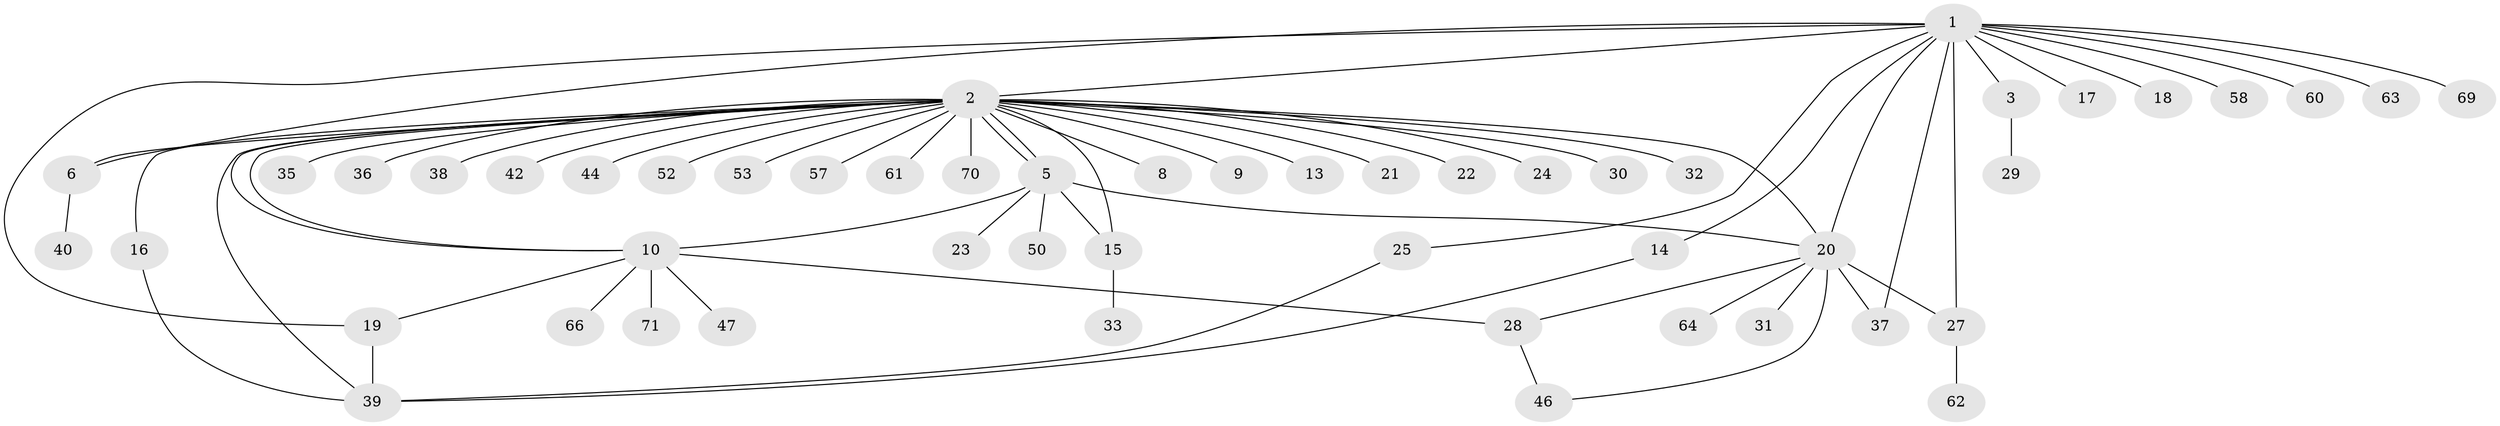 // Generated by graph-tools (version 1.1) at 2025/23/03/03/25 07:23:51]
// undirected, 52 vertices, 67 edges
graph export_dot {
graph [start="1"]
  node [color=gray90,style=filled];
  1 [super="+7"];
  2 [super="+4"];
  3 [super="+56"];
  5 [super="+12"];
  6 [super="+68"];
  8;
  9;
  10 [super="+11"];
  13;
  14 [super="+67"];
  15 [super="+26"];
  16;
  17 [super="+55"];
  18;
  19 [super="+34"];
  20 [super="+41"];
  21;
  22;
  23;
  24 [super="+54"];
  25;
  27 [super="+49"];
  28 [super="+59"];
  29;
  30;
  31;
  32;
  33;
  35 [super="+48"];
  36;
  37 [super="+43"];
  38;
  39 [super="+45"];
  40;
  42;
  44 [super="+73"];
  46 [super="+51"];
  47;
  50;
  52;
  53;
  57 [super="+72"];
  58;
  60;
  61;
  62;
  63 [super="+65"];
  64;
  66;
  69;
  70;
  71;
  1 -- 2;
  1 -- 3;
  1 -- 6;
  1 -- 14;
  1 -- 17;
  1 -- 18;
  1 -- 19;
  1 -- 20;
  1 -- 25;
  1 -- 58;
  1 -- 60;
  1 -- 63;
  1 -- 69;
  1 -- 37;
  1 -- 27;
  2 -- 5;
  2 -- 5;
  2 -- 6;
  2 -- 8;
  2 -- 9;
  2 -- 10;
  2 -- 10;
  2 -- 13;
  2 -- 15;
  2 -- 16;
  2 -- 20 [weight=2];
  2 -- 21;
  2 -- 22;
  2 -- 24;
  2 -- 30;
  2 -- 32;
  2 -- 35;
  2 -- 36;
  2 -- 38;
  2 -- 39;
  2 -- 42;
  2 -- 44;
  2 -- 52;
  2 -- 53;
  2 -- 57;
  2 -- 61;
  2 -- 70;
  3 -- 29;
  5 -- 15;
  5 -- 23;
  5 -- 50;
  5 -- 10;
  5 -- 20;
  6 -- 40;
  10 -- 28 [weight=2];
  10 -- 47;
  10 -- 66;
  10 -- 71;
  10 -- 19;
  14 -- 39;
  15 -- 33;
  16 -- 39;
  19 -- 39;
  20 -- 27;
  20 -- 31;
  20 -- 37;
  20 -- 46;
  20 -- 64;
  20 -- 28;
  25 -- 39;
  27 -- 62;
  28 -- 46;
}

